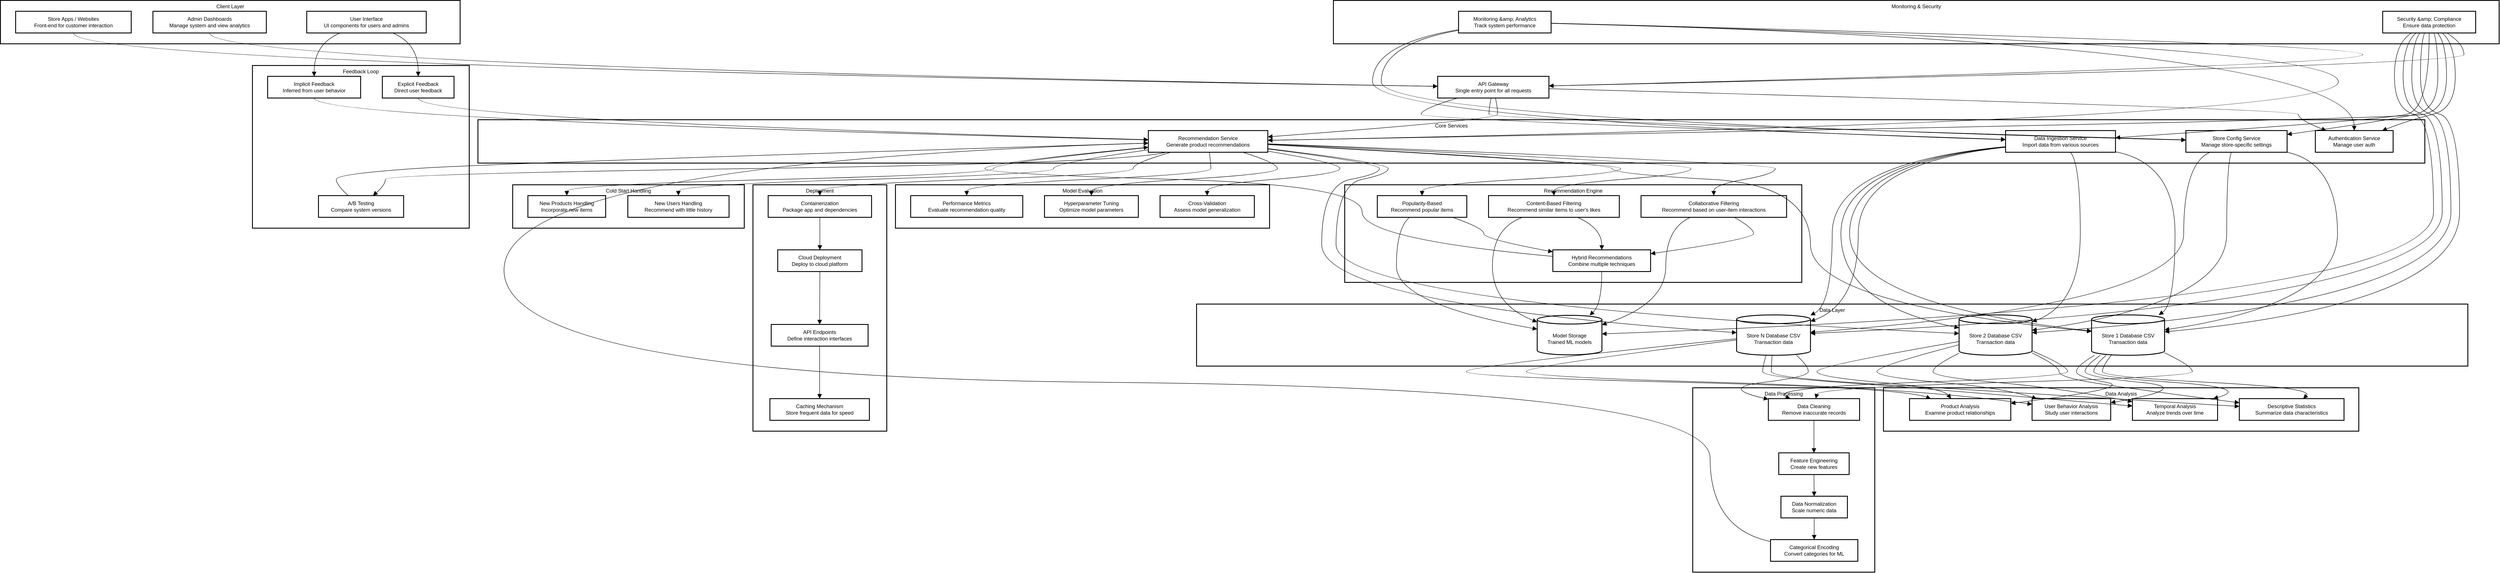<mxfile version="24.6.5" type="device" pages="2">
  <diagram name="System Architecture Diagram" id="ymnYe4EnBwTW25vVaZ7_">
    <mxGraphModel dx="2206" dy="1237" grid="0" gridSize="10" guides="1" tooltips="1" connect="1" arrows="1" fold="1" page="0" pageScale="1" pageWidth="850" pageHeight="1100" math="0" shadow="0">
      <root>
        <mxCell id="0" />
        <mxCell id="1" parent="0" />
        <mxCell id="IEH_S26rYbEHb3KUr3_q-1" value="Cold Start Handling" style="whiteSpace=wrap;strokeWidth=2;verticalAlign=top;" vertex="1" parent="1">
          <mxGeometry x="1199" y="445" width="533" height="100" as="geometry" />
        </mxCell>
        <mxCell id="IEH_S26rYbEHb3KUr3_q-2" value="New Users Handling&#xa;Recommend with little history" style="whiteSpace=wrap;strokeWidth=2;" vertex="1" parent="1">
          <mxGeometry x="1464" y="470" width="233" height="50" as="geometry" />
        </mxCell>
        <mxCell id="IEH_S26rYbEHb3KUr3_q-3" value="New Products Handling&#xa;Incorporate new items" style="whiteSpace=wrap;strokeWidth=2;" vertex="1" parent="1">
          <mxGeometry x="1234" y="470" width="179" height="50" as="geometry" />
        </mxCell>
        <mxCell id="IEH_S26rYbEHb3KUr3_q-4" value="Data Analysis" style="whiteSpace=wrap;strokeWidth=2;verticalAlign=top;" vertex="1" parent="1">
          <mxGeometry x="4354" y="913" width="1094" height="100" as="geometry" />
        </mxCell>
        <mxCell id="IEH_S26rYbEHb3KUr3_q-5" value="Descriptive Statistics&#xa;Summarize data characteristics" style="whiteSpace=wrap;strokeWidth=2;" vertex="1" parent="1">
          <mxGeometry x="5173" y="938" width="241" height="50" as="geometry" />
        </mxCell>
        <mxCell id="IEH_S26rYbEHb3KUr3_q-6" value="Temporal Analysis&#xa;Analyze trends over time" style="whiteSpace=wrap;strokeWidth=2;" vertex="1" parent="1">
          <mxGeometry x="4927" y="938" width="196" height="50" as="geometry" />
        </mxCell>
        <mxCell id="IEH_S26rYbEHb3KUr3_q-7" value="User Behavior Analysis&#xa;Study user interactions" style="whiteSpace=wrap;strokeWidth=2;" vertex="1" parent="1">
          <mxGeometry x="4696" y="938" width="181" height="50" as="geometry" />
        </mxCell>
        <mxCell id="IEH_S26rYbEHb3KUr3_q-8" value="Product Analysis&#xa;Examine product relationships" style="whiteSpace=wrap;strokeWidth=2;" vertex="1" parent="1">
          <mxGeometry x="4414" y="938" width="233" height="50" as="geometry" />
        </mxCell>
        <mxCell id="IEH_S26rYbEHb3KUr3_q-9" value="Feedback Loop" style="whiteSpace=wrap;strokeWidth=2;verticalAlign=top;" vertex="1" parent="1">
          <mxGeometry x="600" y="170" width="499" height="375" as="geometry" />
        </mxCell>
        <mxCell id="IEH_S26rYbEHb3KUr3_q-10" value="Explicit Feedback&#xa;Direct user feedback" style="whiteSpace=wrap;strokeWidth=2;" vertex="1" parent="1">
          <mxGeometry x="899" y="195" width="165" height="50" as="geometry" />
        </mxCell>
        <mxCell id="IEH_S26rYbEHb3KUr3_q-11" value="Implicit Feedback&#xa;Inferred from user behavior" style="whiteSpace=wrap;strokeWidth=2;" vertex="1" parent="1">
          <mxGeometry x="635" y="195" width="214" height="50" as="geometry" />
        </mxCell>
        <mxCell id="IEH_S26rYbEHb3KUr3_q-12" value="A/B Testing&#xa;Compare system versions" style="whiteSpace=wrap;strokeWidth=2;" vertex="1" parent="1">
          <mxGeometry x="752" y="470" width="196" height="50" as="geometry" />
        </mxCell>
        <mxCell id="IEH_S26rYbEHb3KUr3_q-13" value="Deployment" style="whiteSpace=wrap;strokeWidth=2;verticalAlign=top;" vertex="1" parent="1">
          <mxGeometry x="1752" y="445" width="308" height="568" as="geometry" />
        </mxCell>
        <mxCell id="IEH_S26rYbEHb3KUr3_q-14" value="Containerization&#xa;Package app and dependencies" style="whiteSpace=wrap;strokeWidth=2;" vertex="1" parent="1">
          <mxGeometry x="1787" y="470" width="238" height="50" as="geometry" />
        </mxCell>
        <mxCell id="IEH_S26rYbEHb3KUr3_q-15" value="Cloud Deployment&#xa;Deploy to cloud platform" style="whiteSpace=wrap;strokeWidth=2;" vertex="1" parent="1">
          <mxGeometry x="1809" y="595" width="194" height="50" as="geometry" />
        </mxCell>
        <mxCell id="IEH_S26rYbEHb3KUr3_q-16" value="API Endpoints&#xa;Define interaction interfaces" style="whiteSpace=wrap;strokeWidth=2;" vertex="1" parent="1">
          <mxGeometry x="1794" y="767" width="223" height="50" as="geometry" />
        </mxCell>
        <mxCell id="IEH_S26rYbEHb3KUr3_q-17" value="Caching Mechanism&#xa;Store frequent data for speed" style="whiteSpace=wrap;strokeWidth=2;" vertex="1" parent="1">
          <mxGeometry x="1791" y="938" width="229" height="50" as="geometry" />
        </mxCell>
        <mxCell id="IEH_S26rYbEHb3KUr3_q-18" value="Model Evaluation" style="whiteSpace=wrap;strokeWidth=2;verticalAlign=top;" vertex="1" parent="1">
          <mxGeometry x="2080" y="445" width="861" height="100" as="geometry" />
        </mxCell>
        <mxCell id="IEH_S26rYbEHb3KUr3_q-19" value="Cross-Validation&#xa;Assess model generalization" style="whiteSpace=wrap;strokeWidth=2;" vertex="1" parent="1">
          <mxGeometry x="2689" y="470" width="217" height="50" as="geometry" />
        </mxCell>
        <mxCell id="IEH_S26rYbEHb3KUr3_q-20" value="Hyperparameter Tuning&#xa;Optimize model parameters" style="whiteSpace=wrap;strokeWidth=2;" vertex="1" parent="1">
          <mxGeometry x="2423" y="470" width="216" height="50" as="geometry" />
        </mxCell>
        <mxCell id="IEH_S26rYbEHb3KUr3_q-21" value="Performance Metrics&#xa;Evaluate recommendation quality" style="whiteSpace=wrap;strokeWidth=2;" vertex="1" parent="1">
          <mxGeometry x="2115" y="470" width="258" height="50" as="geometry" />
        </mxCell>
        <mxCell id="IEH_S26rYbEHb3KUr3_q-22" value="Data Processing" style="whiteSpace=wrap;strokeWidth=2;verticalAlign=top;" vertex="1" parent="1">
          <mxGeometry x="3915" y="913" width="419" height="425" as="geometry" />
        </mxCell>
        <mxCell id="IEH_S26rYbEHb3KUr3_q-23" value="Data Cleaning&#xa;Remove inaccurate records" style="whiteSpace=wrap;strokeWidth=2;" vertex="1" parent="1">
          <mxGeometry x="4089" y="938" width="210" height="50" as="geometry" />
        </mxCell>
        <mxCell id="IEH_S26rYbEHb3KUr3_q-24" value="Feature Engineering&#xa;Create new features" style="whiteSpace=wrap;strokeWidth=2;" vertex="1" parent="1">
          <mxGeometry x="4113" y="1063" width="162" height="50" as="geometry" />
        </mxCell>
        <mxCell id="IEH_S26rYbEHb3KUr3_q-25" value="Data Normalization&#xa;Scale numeric data" style="whiteSpace=wrap;strokeWidth=2;" vertex="1" parent="1">
          <mxGeometry x="4118" y="1163" width="153" height="50" as="geometry" />
        </mxCell>
        <mxCell id="IEH_S26rYbEHb3KUr3_q-26" value="Categorical Encoding&#xa;Convert categories for ML" style="whiteSpace=wrap;strokeWidth=2;" vertex="1" parent="1">
          <mxGeometry x="4094" y="1263" width="201" height="50" as="geometry" />
        </mxCell>
        <mxCell id="IEH_S26rYbEHb3KUr3_q-27" value="Monitoring &amp; Security" style="whiteSpace=wrap;strokeWidth=2;verticalAlign=top;" vertex="1" parent="1">
          <mxGeometry x="3088" y="20" width="2683" height="100" as="geometry" />
        </mxCell>
        <mxCell id="IEH_S26rYbEHb3KUr3_q-28" value="Monitoring &amp;amp; Analytics&#xa;Track system performance" style="whiteSpace=wrap;strokeWidth=2;" vertex="1" parent="1">
          <mxGeometry x="3376" y="45" width="213" height="50" as="geometry" />
        </mxCell>
        <mxCell id="IEH_S26rYbEHb3KUr3_q-29" value="Security &amp;amp; Compliance&#xa;Ensure data protection" style="whiteSpace=wrap;strokeWidth=2;" vertex="1" parent="1">
          <mxGeometry x="5503" y="45" width="214" height="50" as="geometry" />
        </mxCell>
        <mxCell id="IEH_S26rYbEHb3KUr3_q-30" value="Data Layer" style="whiteSpace=wrap;strokeWidth=2;verticalAlign=top;" vertex="1" parent="1">
          <mxGeometry x="2773" y="720" width="2926" height="143" as="geometry" />
        </mxCell>
        <mxCell id="IEH_S26rYbEHb3KUr3_q-31" value="Store 1 Database CSV&#xa;Transaction data" style="shape=cylinder3;boundedLbl=1;backgroundOutline=1;size=10;strokeWidth=2;whiteSpace=wrap;" vertex="1" parent="1">
          <mxGeometry x="4833" y="745" width="168" height="93" as="geometry" />
        </mxCell>
        <mxCell id="IEH_S26rYbEHb3KUr3_q-32" value="Store 2 Database CSV&#xa;Transaction data" style="shape=cylinder3;boundedLbl=1;backgroundOutline=1;size=10;strokeWidth=2;whiteSpace=wrap;" vertex="1" parent="1">
          <mxGeometry x="4528" y="745" width="168" height="93" as="geometry" />
        </mxCell>
        <mxCell id="IEH_S26rYbEHb3KUr3_q-33" value="Store N Database CSV&#xa;Transaction data" style="shape=cylinder3;boundedLbl=1;backgroundOutline=1;size=10;strokeWidth=2;whiteSpace=wrap;" vertex="1" parent="1">
          <mxGeometry x="4016" y="745" width="170" height="93" as="geometry" />
        </mxCell>
        <mxCell id="IEH_S26rYbEHb3KUr3_q-34" value="Model Storage&#xa;Trained ML models" style="shape=cylinder3;boundedLbl=1;backgroundOutline=1;size=10;strokeWidth=2;whiteSpace=wrap;" vertex="1" parent="1">
          <mxGeometry x="3557" y="746" width="149" height="91" as="geometry" />
        </mxCell>
        <mxCell id="IEH_S26rYbEHb3KUr3_q-35" value="Recommendation Engine" style="whiteSpace=wrap;strokeWidth=2;verticalAlign=top;" vertex="1" parent="1">
          <mxGeometry x="3114" y="445" width="1052" height="225" as="geometry" />
        </mxCell>
        <mxCell id="IEH_S26rYbEHb3KUr3_q-36" value="Collaborative Filtering&#xa;Recommend based on user-item interactions" style="whiteSpace=wrap;strokeWidth=2;" vertex="1" parent="1">
          <mxGeometry x="3796" y="470" width="335" height="50" as="geometry" />
        </mxCell>
        <mxCell id="IEH_S26rYbEHb3KUr3_q-37" value="Content-Based Filtering&#xa;Recommend similar items to user&#39;s likes" style="whiteSpace=wrap;strokeWidth=2;" vertex="1" parent="1">
          <mxGeometry x="3445" y="470" width="301" height="50" as="geometry" />
        </mxCell>
        <mxCell id="IEH_S26rYbEHb3KUr3_q-38" value="Popularity-Based&#xa;Recommend popular items" style="whiteSpace=wrap;strokeWidth=2;" vertex="1" parent="1">
          <mxGeometry x="3189" y="470" width="206" height="50" as="geometry" />
        </mxCell>
        <mxCell id="IEH_S26rYbEHb3KUr3_q-39" value="Hybrid Recommendations&#xa;Combine multiple techniques" style="whiteSpace=wrap;strokeWidth=2;" vertex="1" parent="1">
          <mxGeometry x="3593" y="595" width="225" height="50" as="geometry" />
        </mxCell>
        <mxCell id="IEH_S26rYbEHb3KUr3_q-40" value="Core Services" style="whiteSpace=wrap;strokeWidth=2;verticalAlign=top;" vertex="1" parent="1">
          <mxGeometry x="1119" y="295" width="4481" height="100" as="geometry" />
        </mxCell>
        <mxCell id="IEH_S26rYbEHb3KUr3_q-41" value="Authentication Service&#xa;Manage user auth" style="whiteSpace=wrap;strokeWidth=2;" vertex="1" parent="1">
          <mxGeometry x="5348" y="320" width="179" height="50" as="geometry" />
        </mxCell>
        <mxCell id="IEH_S26rYbEHb3KUr3_q-42" value="Recommendation Service&#xa;Generate product recommendations" style="whiteSpace=wrap;strokeWidth=2;" vertex="1" parent="1">
          <mxGeometry x="2662" y="320" width="275" height="50" as="geometry" />
        </mxCell>
        <mxCell id="IEH_S26rYbEHb3KUr3_q-43" value="Store Config Service&#xa;Manage store-specific settings" style="whiteSpace=wrap;strokeWidth=2;" vertex="1" parent="1">
          <mxGeometry x="5050" y="320" width="233" height="50" as="geometry" />
        </mxCell>
        <mxCell id="IEH_S26rYbEHb3KUr3_q-44" value="Data Ingestion Service&#xa;Import data from various sources" style="whiteSpace=wrap;strokeWidth=2;" vertex="1" parent="1">
          <mxGeometry x="4635" y="320" width="253" height="50" as="geometry" />
        </mxCell>
        <mxCell id="IEH_S26rYbEHb3KUr3_q-45" value="Client Layer" style="whiteSpace=wrap;strokeWidth=2;verticalAlign=top;" vertex="1" parent="1">
          <mxGeometry x="20" y="20" width="1058" height="100" as="geometry" />
        </mxCell>
        <mxCell id="IEH_S26rYbEHb3KUr3_q-46" value="Store Apps / Websites&#xa;Front-end for customer interaction" style="whiteSpace=wrap;strokeWidth=2;" vertex="1" parent="1">
          <mxGeometry x="55" y="45" width="266" height="50" as="geometry" />
        </mxCell>
        <mxCell id="IEH_S26rYbEHb3KUr3_q-47" value="Admin Dashboards&#xa;Manage system and view analytics" style="whiteSpace=wrap;strokeWidth=2;" vertex="1" parent="1">
          <mxGeometry x="371" y="45" width="261" height="50" as="geometry" />
        </mxCell>
        <mxCell id="IEH_S26rYbEHb3KUr3_q-48" value="User Interface&#xa;UI components for users and admins" style="whiteSpace=wrap;strokeWidth=2;" vertex="1" parent="1">
          <mxGeometry x="725" y="45" width="275" height="50" as="geometry" />
        </mxCell>
        <mxCell id="IEH_S26rYbEHb3KUr3_q-49" value="API Gateway&#xa;Single entry point for all requests" style="whiteSpace=wrap;strokeWidth=2;" vertex="1" parent="1">
          <mxGeometry x="3328" y="195" width="256" height="50" as="geometry" />
        </mxCell>
        <mxCell id="IEH_S26rYbEHb3KUr3_q-50" value="" style="curved=1;startArrow=none;endArrow=block;exitX=0.5;exitY=1;entryX=0;entryY=0.46;rounded=0;fontSize=12;startSize=8;endSize=8;" edge="1" parent="1" source="IEH_S26rYbEHb3KUr3_q-46" target="IEH_S26rYbEHb3KUr3_q-49">
          <mxGeometry relative="1" as="geometry">
            <Array as="points">
              <mxPoint x="188" y="170" />
            </Array>
          </mxGeometry>
        </mxCell>
        <mxCell id="IEH_S26rYbEHb3KUr3_q-51" value="" style="curved=1;startArrow=none;endArrow=block;exitX=0.5;exitY=1;entryX=0;entryY=0.46;rounded=0;fontSize=12;startSize=8;endSize=8;" edge="1" parent="1" source="IEH_S26rYbEHb3KUr3_q-47" target="IEH_S26rYbEHb3KUr3_q-49">
          <mxGeometry relative="1" as="geometry">
            <Array as="points">
              <mxPoint x="502" y="170" />
            </Array>
          </mxGeometry>
        </mxCell>
        <mxCell id="IEH_S26rYbEHb3KUr3_q-52" value="" style="curved=1;startArrow=none;endArrow=block;exitX=1;exitY=0.57;entryX=0.14;entryY=0;rounded=0;fontSize=12;startSize=8;endSize=8;" edge="1" parent="1" source="IEH_S26rYbEHb3KUr3_q-49" target="IEH_S26rYbEHb3KUr3_q-41">
          <mxGeometry relative="1" as="geometry">
            <Array as="points">
              <mxPoint x="5309" y="270" />
              <mxPoint x="5309" y="295" />
            </Array>
          </mxGeometry>
        </mxCell>
        <mxCell id="IEH_S26rYbEHb3KUr3_q-53" value="" style="curved=1;startArrow=none;endArrow=block;exitX=0.52;exitY=1;entryX=1;entryY=0.29;rounded=0;fontSize=12;startSize=8;endSize=8;" edge="1" parent="1" source="IEH_S26rYbEHb3KUr3_q-49" target="IEH_S26rYbEHb3KUr3_q-42">
          <mxGeometry relative="1" as="geometry">
            <Array as="points">
              <mxPoint x="3466" y="270" />
              <mxPoint x="3466" y="295" />
            </Array>
          </mxGeometry>
        </mxCell>
        <mxCell id="IEH_S26rYbEHb3KUr3_q-54" value="" style="curved=1;startArrow=none;endArrow=block;exitX=0.48;exitY=1;entryX=0;entryY=0.43;rounded=0;fontSize=12;startSize=8;endSize=8;" edge="1" parent="1" source="IEH_S26rYbEHb3KUr3_q-49" target="IEH_S26rYbEHb3KUr3_q-43">
          <mxGeometry relative="1" as="geometry">
            <Array as="points">
              <mxPoint x="3446" y="270" />
              <mxPoint x="3446" y="295" />
            </Array>
          </mxGeometry>
        </mxCell>
        <mxCell id="IEH_S26rYbEHb3KUr3_q-55" value="" style="curved=1;startArrow=none;endArrow=block;exitX=0.18;exitY=1;entryX=0;entryY=0.41;rounded=0;fontSize=12;startSize=8;endSize=8;" edge="1" parent="1" source="IEH_S26rYbEHb3KUr3_q-49" target="IEH_S26rYbEHb3KUr3_q-44">
          <mxGeometry relative="1" as="geometry">
            <Array as="points">
              <mxPoint x="3290" y="270" />
              <mxPoint x="3290" y="295" />
            </Array>
          </mxGeometry>
        </mxCell>
        <mxCell id="IEH_S26rYbEHb3KUr3_q-56" value="" style="curved=1;startArrow=none;endArrow=block;exitX=1;exitY=0.61;entryX=0.5;entryY=0;rounded=0;fontSize=12;startSize=8;endSize=8;" edge="1" parent="1" source="IEH_S26rYbEHb3KUr3_q-42" target="IEH_S26rYbEHb3KUr3_q-36">
          <mxGeometry relative="1" as="geometry">
            <Array as="points">
              <mxPoint x="4105" y="395" />
              <mxPoint x="4105" y="420" />
              <mxPoint x="3963" y="445" />
            </Array>
          </mxGeometry>
        </mxCell>
        <mxCell id="IEH_S26rYbEHb3KUr3_q-57" value="" style="curved=1;startArrow=none;endArrow=block;exitX=1;exitY=0.62;entryX=0.5;entryY=0;rounded=0;fontSize=12;startSize=8;endSize=8;" edge="1" parent="1" source="IEH_S26rYbEHb3KUr3_q-42" target="IEH_S26rYbEHb3KUr3_q-37">
          <mxGeometry relative="1" as="geometry">
            <Array as="points">
              <mxPoint x="3911" y="395" />
              <mxPoint x="3911" y="420" />
              <mxPoint x="3595" y="445" />
            </Array>
          </mxGeometry>
        </mxCell>
        <mxCell id="IEH_S26rYbEHb3KUr3_q-58" value="" style="curved=1;startArrow=none;endArrow=block;exitX=1;exitY=0.64;entryX=0.5;entryY=0;rounded=0;fontSize=12;startSize=8;endSize=8;" edge="1" parent="1" source="IEH_S26rYbEHb3KUr3_q-42" target="IEH_S26rYbEHb3KUr3_q-38">
          <mxGeometry relative="1" as="geometry">
            <Array as="points">
              <mxPoint x="3749" y="395" />
              <mxPoint x="3749" y="420" />
              <mxPoint x="3292" y="445" />
            </Array>
          </mxGeometry>
        </mxCell>
        <mxCell id="IEH_S26rYbEHb3KUr3_q-59" value="" style="curved=1;startArrow=none;endArrow=block;exitX=0.64;exitY=1;entryX=1;entryY=0.18;rounded=0;fontSize=12;startSize=8;endSize=8;" edge="1" parent="1" source="IEH_S26rYbEHb3KUr3_q-36" target="IEH_S26rYbEHb3KUr3_q-39">
          <mxGeometry relative="1" as="geometry">
            <Array as="points">
              <mxPoint x="4055" y="545" />
              <mxPoint x="4055" y="570" />
            </Array>
          </mxGeometry>
        </mxCell>
        <mxCell id="IEH_S26rYbEHb3KUr3_q-60" value="" style="curved=1;startArrow=none;endArrow=block;exitX=0.68;exitY=1;entryX=0.5;entryY=0;rounded=0;fontSize=12;startSize=8;endSize=8;" edge="1" parent="1" source="IEH_S26rYbEHb3KUr3_q-37" target="IEH_S26rYbEHb3KUr3_q-39">
          <mxGeometry relative="1" as="geometry">
            <Array as="points">
              <mxPoint x="3706" y="545" />
            </Array>
          </mxGeometry>
        </mxCell>
        <mxCell id="IEH_S26rYbEHb3KUr3_q-61" value="" style="curved=1;startArrow=none;endArrow=block;exitX=0.84;exitY=1;entryX=0;entryY=0.09;rounded=0;fontSize=12;startSize=8;endSize=8;" edge="1" parent="1" source="IEH_S26rYbEHb3KUr3_q-38" target="IEH_S26rYbEHb3KUr3_q-39">
          <mxGeometry relative="1" as="geometry">
            <Array as="points">
              <mxPoint x="3434" y="545" />
              <mxPoint x="3434" y="570" />
            </Array>
          </mxGeometry>
        </mxCell>
        <mxCell id="IEH_S26rYbEHb3KUr3_q-62" value="" style="curved=1;startArrow=none;endArrow=block;exitX=0;exitY=0.3;entryX=0;entryY=0.77;rounded=0;fontSize=12;startSize=8;endSize=8;" edge="1" parent="1" source="IEH_S26rYbEHb3KUr3_q-39" target="IEH_S26rYbEHb3KUr3_q-42">
          <mxGeometry relative="1" as="geometry">
            <Array as="points">
              <mxPoint x="3154" y="570" />
              <mxPoint x="3154" y="445" />
              <mxPoint x="2286" y="420" />
              <mxPoint x="2286" y="395" />
            </Array>
          </mxGeometry>
        </mxCell>
        <mxCell id="IEH_S26rYbEHb3KUr3_q-63" value="" style="curved=1;startArrow=none;endArrow=block;exitX=1;exitY=0.98;entryX=0.92;entryY=0;rounded=0;fontSize=12;startSize=8;endSize=8;" edge="1" parent="1" source="IEH_S26rYbEHb3KUr3_q-44" target="IEH_S26rYbEHb3KUr3_q-31">
          <mxGeometry relative="1" as="geometry">
            <Array as="points">
              <mxPoint x="5025" y="395" />
              <mxPoint x="5025" y="720" />
            </Array>
          </mxGeometry>
        </mxCell>
        <mxCell id="IEH_S26rYbEHb3KUr3_q-64" value="" style="curved=1;startArrow=none;endArrow=block;exitX=0.59;exitY=1;entryX=1;entryY=0.17;rounded=0;fontSize=12;startSize=8;endSize=8;" edge="1" parent="1" source="IEH_S26rYbEHb3KUr3_q-44" target="IEH_S26rYbEHb3KUr3_q-32">
          <mxGeometry relative="1" as="geometry">
            <Array as="points">
              <mxPoint x="4807" y="395" />
              <mxPoint x="4807" y="720" />
            </Array>
          </mxGeometry>
        </mxCell>
        <mxCell id="IEH_S26rYbEHb3KUr3_q-65" value="" style="curved=1;startArrow=none;endArrow=block;exitX=0;exitY=0.77;entryX=1;entryY=0.16;rounded=0;fontSize=12;startSize=8;endSize=8;" edge="1" parent="1" source="IEH_S26rYbEHb3KUr3_q-44" target="IEH_S26rYbEHb3KUr3_q-33">
          <mxGeometry relative="1" as="geometry">
            <Array as="points">
              <mxPoint x="4296" y="395" />
              <mxPoint x="4296" y="720" />
            </Array>
          </mxGeometry>
        </mxCell>
        <mxCell id="IEH_S26rYbEHb3KUr3_q-66" value="" style="curved=1;startArrow=none;endArrow=block;exitX=1;exitY=0.65;entryX=0;entryY=0.41;rounded=0;fontSize=12;startSize=8;endSize=8;" edge="1" parent="1" source="IEH_S26rYbEHb3KUr3_q-42" target="IEH_S26rYbEHb3KUr3_q-31">
          <mxGeometry relative="1" as="geometry">
            <Array as="points">
              <mxPoint x="3729" y="395" />
              <mxPoint x="3729" y="420" />
              <mxPoint x="4186" y="445" />
              <mxPoint x="4186" y="720" />
            </Array>
          </mxGeometry>
        </mxCell>
        <mxCell id="IEH_S26rYbEHb3KUr3_q-67" value="" style="curved=1;startArrow=none;endArrow=block;exitX=1;exitY=0.83;entryX=0;entryY=0.46;rounded=0;fontSize=12;startSize=8;endSize=8;" edge="1" parent="1" source="IEH_S26rYbEHb3KUr3_q-42" target="IEH_S26rYbEHb3KUr3_q-32">
          <mxGeometry relative="1" as="geometry">
            <Array as="points">
              <mxPoint x="3214" y="395" />
              <mxPoint x="3214" y="420" />
              <mxPoint x="3094" y="445" />
              <mxPoint x="3094" y="720" />
            </Array>
          </mxGeometry>
        </mxCell>
        <mxCell id="IEH_S26rYbEHb3KUr3_q-68" value="" style="curved=1;startArrow=none;endArrow=block;exitX=1;exitY=0.85;entryX=0;entryY=0.44;rounded=0;fontSize=12;startSize=8;endSize=8;" edge="1" parent="1" source="IEH_S26rYbEHb3KUr3_q-42" target="IEH_S26rYbEHb3KUr3_q-33">
          <mxGeometry relative="1" as="geometry">
            <Array as="points">
              <mxPoint x="3194" y="395" />
              <mxPoint x="3194" y="420" />
              <mxPoint x="3061" y="445" />
              <mxPoint x="3061" y="720" />
            </Array>
          </mxGeometry>
        </mxCell>
        <mxCell id="IEH_S26rYbEHb3KUr3_q-69" value="" style="curved=1;startArrow=none;endArrow=block;exitX=1;exitY=1;entryX=1;entryY=0.37;rounded=0;fontSize=12;startSize=8;endSize=8;" edge="1" parent="1" source="IEH_S26rYbEHb3KUr3_q-43" target="IEH_S26rYbEHb3KUr3_q-31">
          <mxGeometry relative="1" as="geometry">
            <Array as="points">
              <mxPoint x="5399" y="395" />
              <mxPoint x="5399" y="720" />
            </Array>
          </mxGeometry>
        </mxCell>
        <mxCell id="IEH_S26rYbEHb3KUr3_q-70" value="" style="curved=1;startArrow=none;endArrow=block;exitX=0.45;exitY=1;entryX=1;entryY=0.38;rounded=0;fontSize=12;startSize=8;endSize=8;" edge="1" parent="1" source="IEH_S26rYbEHb3KUr3_q-43" target="IEH_S26rYbEHb3KUr3_q-32">
          <mxGeometry relative="1" as="geometry">
            <Array as="points">
              <mxPoint x="5144" y="395" />
              <mxPoint x="5144" y="720" />
            </Array>
          </mxGeometry>
        </mxCell>
        <mxCell id="IEH_S26rYbEHb3KUr3_q-71" value="" style="curved=1;startArrow=none;endArrow=block;exitX=0.24;exitY=1;entryX=1;entryY=0.43;rounded=0;fontSize=12;startSize=8;endSize=8;" edge="1" parent="1" source="IEH_S26rYbEHb3KUr3_q-43" target="IEH_S26rYbEHb3KUr3_q-33">
          <mxGeometry relative="1" as="geometry">
            <Array as="points">
              <mxPoint x="5045" y="395" />
              <mxPoint x="5045" y="720" />
            </Array>
          </mxGeometry>
        </mxCell>
        <mxCell id="IEH_S26rYbEHb3KUr3_q-72" value="" style="curved=1;startArrow=none;endArrow=block;exitX=0;exitY=0.76;entryX=0;entryY=0.4;rounded=0;fontSize=12;startSize=8;endSize=8;" edge="1" parent="1" source="IEH_S26rYbEHb3KUr3_q-44" target="IEH_S26rYbEHb3KUr3_q-31">
          <mxGeometry relative="1" as="geometry">
            <Array as="points">
              <mxPoint x="4276" y="395" />
              <mxPoint x="4276" y="720" />
            </Array>
          </mxGeometry>
        </mxCell>
        <mxCell id="IEH_S26rYbEHb3KUr3_q-73" value="" style="curved=1;startArrow=none;endArrow=block;exitX=0;exitY=0.75;entryX=0;entryY=0.32;rounded=0;fontSize=12;startSize=8;endSize=8;" edge="1" parent="1" source="IEH_S26rYbEHb3KUr3_q-44" target="IEH_S26rYbEHb3KUr3_q-32">
          <mxGeometry relative="1" as="geometry">
            <Array as="points">
              <mxPoint x="4256" y="395" />
              <mxPoint x="4256" y="720" />
            </Array>
          </mxGeometry>
        </mxCell>
        <mxCell id="IEH_S26rYbEHb3KUr3_q-74" value="" style="curved=1;startArrow=none;endArrow=block;exitX=0;exitY=0.74;entryX=1;entryY=0.01;rounded=0;fontSize=12;startSize=8;endSize=8;" edge="1" parent="1" source="IEH_S26rYbEHb3KUr3_q-44" target="IEH_S26rYbEHb3KUr3_q-33">
          <mxGeometry relative="1" as="geometry">
            <Array as="points">
              <mxPoint x="4236" y="395" />
              <mxPoint x="4236" y="720" />
            </Array>
          </mxGeometry>
        </mxCell>
        <mxCell id="IEH_S26rYbEHb3KUr3_q-75" value="" style="curved=1;startArrow=none;endArrow=block;exitX=0.34;exitY=1;entryX=1;entryY=0.24;rounded=0;fontSize=12;startSize=8;endSize=8;" edge="1" parent="1" source="IEH_S26rYbEHb3KUr3_q-36" target="IEH_S26rYbEHb3KUr3_q-34">
          <mxGeometry relative="1" as="geometry">
            <Array as="points">
              <mxPoint x="3853" y="545" />
              <mxPoint x="3853" y="720" />
            </Array>
          </mxGeometry>
        </mxCell>
        <mxCell id="IEH_S26rYbEHb3KUr3_q-76" value="" style="curved=1;startArrow=none;endArrow=block;exitX=0.26;exitY=1;entryX=0;entryY=0.17;rounded=0;fontSize=12;startSize=8;endSize=8;" edge="1" parent="1" source="IEH_S26rYbEHb3KUr3_q-37" target="IEH_S26rYbEHb3KUr3_q-34">
          <mxGeometry relative="1" as="geometry">
            <Array as="points">
              <mxPoint x="3454" y="545" />
              <mxPoint x="3454" y="720" />
            </Array>
          </mxGeometry>
        </mxCell>
        <mxCell id="IEH_S26rYbEHb3KUr3_q-77" value="" style="curved=1;startArrow=none;endArrow=block;exitX=0.36;exitY=1;entryX=0;entryY=0.35;rounded=0;fontSize=12;startSize=8;endSize=8;" edge="1" parent="1" source="IEH_S26rYbEHb3KUr3_q-38" target="IEH_S26rYbEHb3KUr3_q-34">
          <mxGeometry relative="1" as="geometry">
            <Array as="points">
              <mxPoint x="3233" y="545" />
              <mxPoint x="3233" y="720" />
            </Array>
          </mxGeometry>
        </mxCell>
        <mxCell id="IEH_S26rYbEHb3KUr3_q-78" value="" style="curved=1;startArrow=none;endArrow=block;exitX=0.5;exitY=1;entryX=0.81;entryY=0;rounded=0;fontSize=12;startSize=8;endSize=8;" edge="1" parent="1" source="IEH_S26rYbEHb3KUr3_q-39" target="IEH_S26rYbEHb3KUr3_q-34">
          <mxGeometry relative="1" as="geometry">
            <Array as="points">
              <mxPoint x="3706" y="720" />
            </Array>
          </mxGeometry>
        </mxCell>
        <mxCell id="IEH_S26rYbEHb3KUr3_q-79" value="" style="curved=1;startArrow=none;endArrow=block;exitX=1;exitY=0.55;entryX=1;entryY=0.44;rounded=0;fontSize=12;startSize=8;endSize=8;" edge="1" parent="1" source="IEH_S26rYbEHb3KUr3_q-28" target="IEH_S26rYbEHb3KUr3_q-49">
          <mxGeometry relative="1" as="geometry">
            <Array as="points">
              <mxPoint x="5457" y="120" />
              <mxPoint x="5457" y="170" />
            </Array>
          </mxGeometry>
        </mxCell>
        <mxCell id="IEH_S26rYbEHb3KUr3_q-80" value="" style="curved=1;startArrow=none;endArrow=block;exitX=1;exitY=0.55;entryX=0.5;entryY=0;rounded=0;fontSize=12;startSize=8;endSize=8;" edge="1" parent="1" source="IEH_S26rYbEHb3KUr3_q-28" target="IEH_S26rYbEHb3KUr3_q-41">
          <mxGeometry relative="1" as="geometry">
            <Array as="points">
              <mxPoint x="5437" y="120" />
            </Array>
          </mxGeometry>
        </mxCell>
        <mxCell id="IEH_S26rYbEHb3KUr3_q-81" value="" style="curved=1;startArrow=none;endArrow=block;exitX=1;exitY=0.56;entryX=1;entryY=0.45;rounded=0;fontSize=12;startSize=8;endSize=8;" edge="1" parent="1" source="IEH_S26rYbEHb3KUr3_q-28" target="IEH_S26rYbEHb3KUr3_q-42">
          <mxGeometry relative="1" as="geometry">
            <Array as="points">
              <mxPoint x="5401" y="120" />
              <mxPoint x="5401" y="295" />
            </Array>
          </mxGeometry>
        </mxCell>
        <mxCell id="IEH_S26rYbEHb3KUr3_q-82" value="" style="curved=1;startArrow=none;endArrow=block;exitX=0;exitY=0.88;entryX=0;entryY=0.44;rounded=0;fontSize=12;startSize=8;endSize=8;" edge="1" parent="1" source="IEH_S26rYbEHb3KUr3_q-28" target="IEH_S26rYbEHb3KUr3_q-43">
          <mxGeometry relative="1" as="geometry">
            <Array as="points">
              <mxPoint x="3198" y="120" />
              <mxPoint x="3198" y="295" />
            </Array>
          </mxGeometry>
        </mxCell>
        <mxCell id="IEH_S26rYbEHb3KUr3_q-83" value="" style="curved=1;startArrow=none;endArrow=block;exitX=0;exitY=0.85;entryX=0;entryY=0.42;rounded=0;fontSize=12;startSize=8;endSize=8;" edge="1" parent="1" source="IEH_S26rYbEHb3KUr3_q-28" target="IEH_S26rYbEHb3KUr3_q-44">
          <mxGeometry relative="1" as="geometry">
            <Array as="points">
              <mxPoint x="3178" y="120" />
              <mxPoint x="3178" y="295" />
            </Array>
          </mxGeometry>
        </mxCell>
        <mxCell id="IEH_S26rYbEHb3KUr3_q-84" value="" style="curved=1;startArrow=none;endArrow=block;exitX=0.69;exitY=1;entryX=1;entryY=0.44;rounded=0;fontSize=12;startSize=8;endSize=8;" edge="1" parent="1" source="IEH_S26rYbEHb3KUr3_q-29" target="IEH_S26rYbEHb3KUr3_q-49">
          <mxGeometry relative="1" as="geometry">
            <Array as="points">
              <mxPoint x="5690" y="120" />
              <mxPoint x="5690" y="170" />
            </Array>
          </mxGeometry>
        </mxCell>
        <mxCell id="IEH_S26rYbEHb3KUr3_q-85" value="" style="curved=1;startArrow=none;endArrow=block;exitX=0.64;exitY=1;entryX=0.86;entryY=0;rounded=0;fontSize=12;startSize=8;endSize=8;" edge="1" parent="1" source="IEH_S26rYbEHb3KUr3_q-29" target="IEH_S26rYbEHb3KUr3_q-41">
          <mxGeometry relative="1" as="geometry">
            <Array as="points">
              <mxPoint x="5670" y="120" />
              <mxPoint x="5670" y="270" />
              <mxPoint x="5567" y="295" />
            </Array>
          </mxGeometry>
        </mxCell>
        <mxCell id="IEH_S26rYbEHb3KUr3_q-86" value="" style="curved=1;startArrow=none;endArrow=block;exitX=0.59;exitY=1;entryX=1;entryY=0.45;rounded=0;fontSize=12;startSize=8;endSize=8;" edge="1" parent="1" source="IEH_S26rYbEHb3KUr3_q-29" target="IEH_S26rYbEHb3KUr3_q-42">
          <mxGeometry relative="1" as="geometry">
            <Array as="points">
              <mxPoint x="5650" y="120" />
              <mxPoint x="5650" y="270" />
              <mxPoint x="5547" y="295" />
            </Array>
          </mxGeometry>
        </mxCell>
        <mxCell id="IEH_S26rYbEHb3KUr3_q-87" value="" style="curved=1;startArrow=none;endArrow=block;exitX=0.55;exitY=1;entryX=1;entryY=0.18;rounded=0;fontSize=12;startSize=8;endSize=8;" edge="1" parent="1" source="IEH_S26rYbEHb3KUr3_q-29" target="IEH_S26rYbEHb3KUr3_q-43">
          <mxGeometry relative="1" as="geometry">
            <Array as="points">
              <mxPoint x="5630" y="120" />
              <mxPoint x="5630" y="270" />
              <mxPoint x="5527" y="295" />
            </Array>
          </mxGeometry>
        </mxCell>
        <mxCell id="IEH_S26rYbEHb3KUr3_q-88" value="" style="curved=1;startArrow=none;endArrow=block;exitX=0.5;exitY=1;entryX=1;entryY=0.33;rounded=0;fontSize=12;startSize=8;endSize=8;" edge="1" parent="1" source="IEH_S26rYbEHb3KUr3_q-29" target="IEH_S26rYbEHb3KUr3_q-44">
          <mxGeometry relative="1" as="geometry">
            <Array as="points">
              <mxPoint x="5610" y="270" />
              <mxPoint x="5507" y="295" />
            </Array>
          </mxGeometry>
        </mxCell>
        <mxCell id="IEH_S26rYbEHb3KUr3_q-89" value="" style="curved=1;startArrow=none;endArrow=block;exitX=0.45;exitY=1;entryX=1;entryY=0.42;rounded=0;fontSize=12;startSize=8;endSize=8;" edge="1" parent="1" source="IEH_S26rYbEHb3KUr3_q-29" target="IEH_S26rYbEHb3KUr3_q-31">
          <mxGeometry relative="1" as="geometry">
            <Array as="points">
              <mxPoint x="5590" y="120" />
              <mxPoint x="5590" y="270" />
              <mxPoint x="5680" y="295" />
              <mxPoint x="5680" y="720" />
            </Array>
          </mxGeometry>
        </mxCell>
        <mxCell id="IEH_S26rYbEHb3KUr3_q-90" value="" style="curved=1;startArrow=none;endArrow=block;exitX=0.4;exitY=1;entryX=1;entryY=0.44;rounded=0;fontSize=12;startSize=8;endSize=8;" edge="1" parent="1" source="IEH_S26rYbEHb3KUr3_q-29" target="IEH_S26rYbEHb3KUr3_q-32">
          <mxGeometry relative="1" as="geometry">
            <Array as="points">
              <mxPoint x="5570" y="120" />
              <mxPoint x="5570" y="270" />
              <mxPoint x="5660" y="295" />
              <mxPoint x="5660" y="720" />
            </Array>
          </mxGeometry>
        </mxCell>
        <mxCell id="IEH_S26rYbEHb3KUr3_q-91" value="" style="curved=1;startArrow=none;endArrow=block;exitX=0.36;exitY=1;entryX=1;entryY=0.46;rounded=0;fontSize=12;startSize=8;endSize=8;" edge="1" parent="1" source="IEH_S26rYbEHb3KUr3_q-29" target="IEH_S26rYbEHb3KUr3_q-33">
          <mxGeometry relative="1" as="geometry">
            <Array as="points">
              <mxPoint x="5550" y="120" />
              <mxPoint x="5550" y="270" />
              <mxPoint x="5640" y="295" />
              <mxPoint x="5640" y="720" />
            </Array>
          </mxGeometry>
        </mxCell>
        <mxCell id="IEH_S26rYbEHb3KUr3_q-92" value="" style="curved=1;startArrow=none;endArrow=block;exitX=0.31;exitY=1;entryX=1;entryY=0.47;rounded=0;fontSize=12;startSize=8;endSize=8;" edge="1" parent="1" source="IEH_S26rYbEHb3KUr3_q-29" target="IEH_S26rYbEHb3KUr3_q-34">
          <mxGeometry relative="1" as="geometry">
            <Array as="points">
              <mxPoint x="5530" y="120" />
              <mxPoint x="5530" y="270" />
              <mxPoint x="5620" y="295" />
              <mxPoint x="5620" y="720" />
            </Array>
          </mxGeometry>
        </mxCell>
        <mxCell id="IEH_S26rYbEHb3KUr3_q-93" value="" style="curved=1;startArrow=none;endArrow=block;exitX=1;exitY=0.94;entryX=0.52;entryY=0;rounded=0;fontSize=12;startSize=8;endSize=8;" edge="1" parent="1" source="IEH_S26rYbEHb3KUr3_q-31" target="IEH_S26rYbEHb3KUr3_q-23">
          <mxGeometry relative="1" as="geometry">
            <Array as="points">
              <mxPoint x="5065" y="863" />
              <mxPoint x="5065" y="888" />
              <mxPoint x="4204" y="913" />
            </Array>
          </mxGeometry>
        </mxCell>
        <mxCell id="IEH_S26rYbEHb3KUr3_q-94" value="" style="curved=1;startArrow=none;endArrow=block;exitX=1;exitY=0.89;entryX=0.24;entryY=0;rounded=0;fontSize=12;startSize=8;endSize=8;" edge="1" parent="1" source="IEH_S26rYbEHb3KUr3_q-32" target="IEH_S26rYbEHb3KUr3_q-23">
          <mxGeometry relative="1" as="geometry">
            <Array as="points">
              <mxPoint x="4778" y="863" />
              <mxPoint x="4778" y="888" />
              <mxPoint x="4085" y="913" />
            </Array>
          </mxGeometry>
        </mxCell>
        <mxCell id="IEH_S26rYbEHb3KUr3_q-95" value="" style="curved=1;startArrow=none;endArrow=block;exitX=0.81;exitY=1;entryX=0;entryY=0.03;rounded=0;fontSize=12;startSize=8;endSize=8;" edge="1" parent="1" source="IEH_S26rYbEHb3KUr3_q-33" target="IEH_S26rYbEHb3KUr3_q-23">
          <mxGeometry relative="1" as="geometry">
            <Array as="points">
              <mxPoint x="4181" y="863" />
              <mxPoint x="4181" y="888" />
              <mxPoint x="3975" y="913" />
            </Array>
          </mxGeometry>
        </mxCell>
        <mxCell id="IEH_S26rYbEHb3KUr3_q-96" value="" style="curved=1;startArrow=none;endArrow=block;exitX=0.5;exitY=1;entryX=0.5;entryY=0;rounded=0;fontSize=12;startSize=8;endSize=8;" edge="1" parent="1" source="IEH_S26rYbEHb3KUr3_q-23" target="IEH_S26rYbEHb3KUr3_q-24">
          <mxGeometry relative="1" as="geometry">
            <Array as="points" />
          </mxGeometry>
        </mxCell>
        <mxCell id="IEH_S26rYbEHb3KUr3_q-97" value="" style="curved=1;startArrow=none;endArrow=block;exitX=0.5;exitY=1;entryX=0.5;entryY=0;rounded=0;fontSize=12;startSize=8;endSize=8;" edge="1" parent="1" source="IEH_S26rYbEHb3KUr3_q-24" target="IEH_S26rYbEHb3KUr3_q-25">
          <mxGeometry relative="1" as="geometry">
            <Array as="points" />
          </mxGeometry>
        </mxCell>
        <mxCell id="IEH_S26rYbEHb3KUr3_q-98" value="" style="curved=1;startArrow=none;endArrow=block;exitX=0.5;exitY=1;entryX=0.5;entryY=0;rounded=0;fontSize=12;startSize=8;endSize=8;" edge="1" parent="1" source="IEH_S26rYbEHb3KUr3_q-25" target="IEH_S26rYbEHb3KUr3_q-26">
          <mxGeometry relative="1" as="geometry">
            <Array as="points" />
          </mxGeometry>
        </mxCell>
        <mxCell id="IEH_S26rYbEHb3KUr3_q-99" value="" style="curved=1;startArrow=none;endArrow=block;exitX=0;exitY=0.09;entryX=0;entryY=0.58;rounded=0;fontSize=12;startSize=8;endSize=8;" edge="1" parent="1" source="IEH_S26rYbEHb3KUr3_q-26" target="IEH_S26rYbEHb3KUr3_q-42">
          <mxGeometry relative="1" as="geometry">
            <Array as="points">
              <mxPoint x="3955" y="1238" />
              <mxPoint x="3955" y="913" />
              <mxPoint x="1179" y="888" />
              <mxPoint x="1179" y="395" />
            </Array>
          </mxGeometry>
        </mxCell>
        <mxCell id="IEH_S26rYbEHb3KUr3_q-100" value="" style="curved=1;startArrow=none;endArrow=block;exitX=0.27;exitY=1;entryX=0.61;entryY=0;rounded=0;fontSize=12;startSize=8;endSize=8;" edge="1" parent="1" source="IEH_S26rYbEHb3KUr3_q-31" target="IEH_S26rYbEHb3KUr3_q-5">
          <mxGeometry relative="1" as="geometry">
            <Array as="points">
              <mxPoint x="4858" y="863" />
              <mxPoint x="4858" y="888" />
              <mxPoint x="5347" y="913" />
            </Array>
          </mxGeometry>
        </mxCell>
        <mxCell id="IEH_S26rYbEHb3KUr3_q-101" value="" style="curved=1;startArrow=none;endArrow=block;exitX=0.2;exitY=1;entryX=0.95;entryY=0;rounded=0;fontSize=12;startSize=8;endSize=8;" edge="1" parent="1" source="IEH_S26rYbEHb3KUr3_q-31" target="IEH_S26rYbEHb3KUr3_q-6">
          <mxGeometry relative="1" as="geometry">
            <Array as="points">
              <mxPoint x="4838" y="863" />
              <mxPoint x="4838" y="888" />
              <mxPoint x="5203" y="913" />
            </Array>
          </mxGeometry>
        </mxCell>
        <mxCell id="IEH_S26rYbEHb3KUr3_q-102" value="" style="curved=1;startArrow=none;endArrow=block;exitX=0.12;exitY=1;entryX=1;entryY=0.19;rounded=0;fontSize=12;startSize=8;endSize=8;" edge="1" parent="1" source="IEH_S26rYbEHb3KUr3_q-31" target="IEH_S26rYbEHb3KUr3_q-7">
          <mxGeometry relative="1" as="geometry">
            <Array as="points">
              <mxPoint x="4818" y="863" />
              <mxPoint x="4818" y="888" />
              <mxPoint x="5074" y="913" />
            </Array>
          </mxGeometry>
        </mxCell>
        <mxCell id="IEH_S26rYbEHb3KUr3_q-103" value="" style="curved=1;startArrow=none;endArrow=block;exitX=0.04;exitY=1;entryX=1;entryY=0.22;rounded=0;fontSize=12;startSize=8;endSize=8;" edge="1" parent="1" source="IEH_S26rYbEHb3KUr3_q-31" target="IEH_S26rYbEHb3KUr3_q-8">
          <mxGeometry relative="1" as="geometry">
            <Array as="points">
              <mxPoint x="4798" y="863" />
              <mxPoint x="4798" y="888" />
              <mxPoint x="4936" y="913" />
            </Array>
          </mxGeometry>
        </mxCell>
        <mxCell id="IEH_S26rYbEHb3KUr3_q-104" value="" style="curved=1;startArrow=none;endArrow=block;exitX=1;exitY=0.94;entryX=0;entryY=0.19;rounded=0;fontSize=12;startSize=8;endSize=8;" edge="1" parent="1" source="IEH_S26rYbEHb3KUr3_q-32" target="IEH_S26rYbEHb3KUr3_q-5">
          <mxGeometry relative="1" as="geometry">
            <Array as="points">
              <mxPoint x="4758" y="863" />
              <mxPoint x="4758" y="888" />
              <mxPoint x="4906" y="913" />
            </Array>
          </mxGeometry>
        </mxCell>
        <mxCell id="IEH_S26rYbEHb3KUr3_q-105" value="" style="curved=1;startArrow=none;endArrow=block;exitX=0;exitY=0.95;entryX=0;entryY=0.14;rounded=0;fontSize=12;startSize=8;endSize=8;" edge="1" parent="1" source="IEH_S26rYbEHb3KUr3_q-32" target="IEH_S26rYbEHb3KUr3_q-6">
          <mxGeometry relative="1" as="geometry">
            <Array as="points">
              <mxPoint x="4468" y="863" />
              <mxPoint x="4468" y="888" />
              <mxPoint x="4757" y="913" />
            </Array>
          </mxGeometry>
        </mxCell>
        <mxCell id="IEH_S26rYbEHb3KUr3_q-106" value="" style="curved=1;startArrow=none;endArrow=block;exitX=0;exitY=0.74;entryX=0.06;entryY=0;rounded=0;fontSize=12;startSize=8;endSize=8;" edge="1" parent="1" source="IEH_S26rYbEHb3KUr3_q-32" target="IEH_S26rYbEHb3KUr3_q-7">
          <mxGeometry relative="1" as="geometry">
            <Array as="points">
              <mxPoint x="4339" y="863" />
              <mxPoint x="4339" y="888" />
              <mxPoint x="4628" y="913" />
            </Array>
          </mxGeometry>
        </mxCell>
        <mxCell id="IEH_S26rYbEHb3KUr3_q-107" value="" style="curved=1;startArrow=none;endArrow=block;exitX=0;exitY=0.66;entryX=0.41;entryY=0;rounded=0;fontSize=12;startSize=8;endSize=8;" edge="1" parent="1" source="IEH_S26rYbEHb3KUr3_q-32" target="IEH_S26rYbEHb3KUr3_q-8">
          <mxGeometry relative="1" as="geometry">
            <Array as="points">
              <mxPoint x="4201" y="863" />
              <mxPoint x="4201" y="888" />
              <mxPoint x="4490" y="913" />
            </Array>
          </mxGeometry>
        </mxCell>
        <mxCell id="IEH_S26rYbEHb3KUr3_q-108" value="" style="curved=1;startArrow=none;endArrow=block;exitX=0.48;exitY=1;entryX=0;entryY=0.36;rounded=0;fontSize=12;startSize=8;endSize=8;" edge="1" parent="1" source="IEH_S26rYbEHb3KUr3_q-33" target="IEH_S26rYbEHb3KUr3_q-5">
          <mxGeometry relative="1" as="geometry">
            <Array as="points">
              <mxPoint x="4096" y="863" />
              <mxPoint x="4096" y="888" />
              <mxPoint x="4454" y="913" />
            </Array>
          </mxGeometry>
        </mxCell>
        <mxCell id="IEH_S26rYbEHb3KUr3_q-109" value="" style="curved=1;startArrow=none;endArrow=block;exitX=0.4;exitY=1;entryX=0;entryY=0.34;rounded=0;fontSize=12;startSize=8;endSize=8;" edge="1" parent="1" source="IEH_S26rYbEHb3KUr3_q-33" target="IEH_S26rYbEHb3KUr3_q-6">
          <mxGeometry relative="1" as="geometry">
            <Array as="points">
              <mxPoint x="4076" y="863" />
              <mxPoint x="4076" y="888" />
              <mxPoint x="4434" y="913" />
            </Array>
          </mxGeometry>
        </mxCell>
        <mxCell id="IEH_S26rYbEHb3KUr3_q-110" value="" style="curved=1;startArrow=none;endArrow=block;exitX=0;exitY=0.62;entryX=0;entryY=0.26;rounded=0;fontSize=12;startSize=8;endSize=8;" edge="1" parent="1" source="IEH_S26rYbEHb3KUr3_q-33" target="IEH_S26rYbEHb3KUr3_q-7">
          <mxGeometry relative="1" as="geometry">
            <Array as="points">
              <mxPoint x="3532" y="863" />
              <mxPoint x="3532" y="888" />
              <mxPoint x="4414" y="913" />
            </Array>
          </mxGeometry>
        </mxCell>
        <mxCell id="IEH_S26rYbEHb3KUr3_q-111" value="" style="curved=1;startArrow=none;endArrow=block;exitX=0;exitY=0.59;entryX=0.21;entryY=0;rounded=0;fontSize=12;startSize=8;endSize=8;" edge="1" parent="1" source="IEH_S26rYbEHb3KUr3_q-33" target="IEH_S26rYbEHb3KUr3_q-8">
          <mxGeometry relative="1" as="geometry">
            <Array as="points">
              <mxPoint x="3394" y="863" />
              <mxPoint x="3394" y="888" />
              <mxPoint x="4394" y="913" />
            </Array>
          </mxGeometry>
        </mxCell>
        <mxCell id="IEH_S26rYbEHb3KUr3_q-112" value="" style="curved=1;startArrow=none;endArrow=block;exitX=1;exitY=0.95;entryX=0.5;entryY=0;rounded=0;fontSize=12;startSize=8;endSize=8;" edge="1" parent="1" source="IEH_S26rYbEHb3KUr3_q-42" target="IEH_S26rYbEHb3KUr3_q-19">
          <mxGeometry relative="1" as="geometry">
            <Array as="points">
              <mxPoint x="3103" y="395" />
              <mxPoint x="3103" y="420" />
              <mxPoint x="2797" y="445" />
            </Array>
          </mxGeometry>
        </mxCell>
        <mxCell id="IEH_S26rYbEHb3KUr3_q-113" value="" style="curved=1;startArrow=none;endArrow=block;exitX=0.79;exitY=1;entryX=0.5;entryY=0;rounded=0;fontSize=12;startSize=8;endSize=8;" edge="1" parent="1" source="IEH_S26rYbEHb3KUr3_q-42" target="IEH_S26rYbEHb3KUr3_q-20">
          <mxGeometry relative="1" as="geometry">
            <Array as="points">
              <mxPoint x="2959" y="395" />
              <mxPoint x="2959" y="420" />
              <mxPoint x="2531" y="445" />
            </Array>
          </mxGeometry>
        </mxCell>
        <mxCell id="IEH_S26rYbEHb3KUr3_q-114" value="" style="curved=1;startArrow=none;endArrow=block;exitX=0.51;exitY=1;entryX=0.5;entryY=0;rounded=0;fontSize=12;startSize=8;endSize=8;" edge="1" parent="1" source="IEH_S26rYbEHb3KUr3_q-42" target="IEH_S26rYbEHb3KUr3_q-21">
          <mxGeometry relative="1" as="geometry">
            <Array as="points">
              <mxPoint x="2806" y="395" />
              <mxPoint x="2806" y="420" />
              <mxPoint x="2244" y="445" />
            </Array>
          </mxGeometry>
        </mxCell>
        <mxCell id="IEH_S26rYbEHb3KUr3_q-115" value="" style="curved=1;startArrow=none;endArrow=block;exitX=0.19;exitY=1;entryX=0.5;entryY=0;rounded=0;fontSize=12;startSize=8;endSize=8;" edge="1" parent="1" source="IEH_S26rYbEHb3KUr3_q-42" target="IEH_S26rYbEHb3KUr3_q-14">
          <mxGeometry relative="1" as="geometry">
            <Array as="points">
              <mxPoint x="2627" y="395" />
              <mxPoint x="2627" y="420" />
              <mxPoint x="1906" y="445" />
            </Array>
          </mxGeometry>
        </mxCell>
        <mxCell id="IEH_S26rYbEHb3KUr3_q-116" value="" style="curved=1;startArrow=none;endArrow=block;exitX=0.5;exitY=1;entryX=0.5;entryY=0;rounded=0;fontSize=12;startSize=8;endSize=8;" edge="1" parent="1" source="IEH_S26rYbEHb3KUr3_q-14" target="IEH_S26rYbEHb3KUr3_q-15">
          <mxGeometry relative="1" as="geometry">
            <Array as="points" />
          </mxGeometry>
        </mxCell>
        <mxCell id="IEH_S26rYbEHb3KUr3_q-117" value="" style="curved=1;startArrow=none;endArrow=block;exitX=0.5;exitY=1;entryX=0.5;entryY=-0.01;rounded=0;fontSize=12;startSize=8;endSize=8;" edge="1" parent="1" source="IEH_S26rYbEHb3KUr3_q-15" target="IEH_S26rYbEHb3KUr3_q-16">
          <mxGeometry relative="1" as="geometry">
            <Array as="points" />
          </mxGeometry>
        </mxCell>
        <mxCell id="IEH_S26rYbEHb3KUr3_q-118" value="" style="curved=1;startArrow=none;endArrow=block;exitX=0.5;exitY=0.99;entryX=0.5;entryY=0;rounded=0;fontSize=12;startSize=8;endSize=8;" edge="1" parent="1" source="IEH_S26rYbEHb3KUr3_q-16" target="IEH_S26rYbEHb3KUr3_q-17">
          <mxGeometry relative="1" as="geometry">
            <Array as="points" />
          </mxGeometry>
        </mxCell>
        <mxCell id="IEH_S26rYbEHb3KUr3_q-119" value="" style="curved=1;startArrow=none;endArrow=block;exitX=0.72;exitY=1;entryX=0.5;entryY=0;rounded=0;fontSize=12;startSize=8;endSize=8;" edge="1" parent="1" source="IEH_S26rYbEHb3KUr3_q-48" target="IEH_S26rYbEHb3KUr3_q-10">
          <mxGeometry relative="1" as="geometry">
            <Array as="points">
              <mxPoint x="982" y="120" />
            </Array>
          </mxGeometry>
        </mxCell>
        <mxCell id="IEH_S26rYbEHb3KUr3_q-120" value="" style="curved=1;startArrow=none;endArrow=block;exitX=0.28;exitY=1;entryX=0.5;entryY=0;rounded=0;fontSize=12;startSize=8;endSize=8;" edge="1" parent="1" source="IEH_S26rYbEHb3KUr3_q-48" target="IEH_S26rYbEHb3KUr3_q-11">
          <mxGeometry relative="1" as="geometry">
            <Array as="points">
              <mxPoint x="742" y="120" />
            </Array>
          </mxGeometry>
        </mxCell>
        <mxCell id="IEH_S26rYbEHb3KUr3_q-121" value="" style="curved=1;startArrow=none;endArrow=block;exitX=0.15;exitY=1;entryX=0.64;entryY=0;rounded=0;fontSize=12;startSize=8;endSize=8;" edge="1" parent="1" source="IEH_S26rYbEHb3KUr3_q-42" target="IEH_S26rYbEHb3KUr3_q-12">
          <mxGeometry relative="1" as="geometry">
            <Array as="points">
              <mxPoint x="2607" y="395" />
              <mxPoint x="906" y="420" />
              <mxPoint x="906" y="445" />
            </Array>
          </mxGeometry>
        </mxCell>
        <mxCell id="IEH_S26rYbEHb3KUr3_q-122" value="" style="curved=1;startArrow=none;endArrow=block;exitX=0.5;exitY=1;entryX=0;entryY=0.42;rounded=0;fontSize=12;startSize=8;endSize=8;" edge="1" parent="1" source="IEH_S26rYbEHb3KUr3_q-10" target="IEH_S26rYbEHb3KUr3_q-42">
          <mxGeometry relative="1" as="geometry">
            <Array as="points">
              <mxPoint x="982" y="295" />
            </Array>
          </mxGeometry>
        </mxCell>
        <mxCell id="IEH_S26rYbEHb3KUr3_q-123" value="" style="curved=1;startArrow=none;endArrow=block;exitX=0.5;exitY=1;entryX=0;entryY=0.43;rounded=0;fontSize=12;startSize=8;endSize=8;" edge="1" parent="1" source="IEH_S26rYbEHb3KUr3_q-11" target="IEH_S26rYbEHb3KUr3_q-42">
          <mxGeometry relative="1" as="geometry">
            <Array as="points">
              <mxPoint x="742" y="295" />
            </Array>
          </mxGeometry>
        </mxCell>
        <mxCell id="IEH_S26rYbEHb3KUr3_q-124" value="" style="curved=1;startArrow=none;endArrow=block;exitX=0.35;exitY=0;entryX=0;entryY=0.58;rounded=0;fontSize=12;startSize=8;endSize=8;" edge="1" parent="1" source="IEH_S26rYbEHb3KUr3_q-12" target="IEH_S26rYbEHb3KUr3_q-42">
          <mxGeometry relative="1" as="geometry">
            <Array as="points">
              <mxPoint x="793" y="445" />
              <mxPoint x="793" y="420" />
              <mxPoint x="1159" y="395" />
            </Array>
          </mxGeometry>
        </mxCell>
        <mxCell id="IEH_S26rYbEHb3KUr3_q-125" value="" style="curved=1;startArrow=none;endArrow=block;exitX=0;exitY=0.89;entryX=0.5;entryY=0;rounded=0;fontSize=12;startSize=8;endSize=8;" edge="1" parent="1" source="IEH_S26rYbEHb3KUr3_q-42" target="IEH_S26rYbEHb3KUr3_q-2">
          <mxGeometry relative="1" as="geometry">
            <Array as="points">
              <mxPoint x="2444" y="395" />
              <mxPoint x="2444" y="420" />
              <mxPoint x="1580" y="445" />
            </Array>
          </mxGeometry>
        </mxCell>
        <mxCell id="IEH_S26rYbEHb3KUr3_q-126" value="" style="curved=1;startArrow=none;endArrow=block;exitX=0;exitY=0.78;entryX=0.5;entryY=0;rounded=0;fontSize=12;startSize=8;endSize=8;" edge="1" parent="1" source="IEH_S26rYbEHb3KUr3_q-42" target="IEH_S26rYbEHb3KUr3_q-3">
          <mxGeometry relative="1" as="geometry">
            <Array as="points">
              <mxPoint x="2306" y="395" />
              <mxPoint x="2306" y="420" />
              <mxPoint x="1324" y="445" />
            </Array>
          </mxGeometry>
        </mxCell>
      </root>
    </mxGraphModel>
  </diagram>
  <diagram id="NEqPJ9KgWbjHv9wxqGjW" name="Flow Diagram">
    <mxGraphModel dx="2049" dy="1149" grid="0" gridSize="10" guides="1" tooltips="1" connect="1" arrows="1" fold="1" page="0" pageScale="1" pageWidth="850" pageHeight="1100" math="0" shadow="0">
      <root>
        <mxCell id="0" />
        <mxCell id="1" parent="0" />
        <mxCell id="Tx8FIVoKTxQ0BMYuGaSS-2" value="Monitoring and Evaluation" style="whiteSpace=wrap;strokeWidth=2;verticalAlign=top;" vertex="1" parent="1">
          <mxGeometry x="399" y="20" width="539" height="116" as="geometry" />
        </mxCell>
        <mxCell id="Tx8FIVoKTxQ0BMYuGaSS-3" value="Performance Metrics&#xa;Track accuracy, relevance,&#xa;and user engagement" style="whiteSpace=wrap;strokeWidth=2;" vertex="1" parent="Tx8FIVoKTxQ0BMYuGaSS-2">
          <mxGeometry x="43" y="33" width="207" height="66" as="geometry" />
        </mxCell>
        <mxCell id="Tx8FIVoKTxQ0BMYuGaSS-4" value="A/B Testing&#xa;Compare different&#xa;recommendation strategies" style="whiteSpace=wrap;strokeWidth=2;" vertex="1" parent="Tx8FIVoKTxQ0BMYuGaSS-2">
          <mxGeometry x="300" y="33" width="212" height="66" as="geometry" />
        </mxCell>
        <mxCell id="Tx8FIVoKTxQ0BMYuGaSS-5" value="Cold Start Handling" style="whiteSpace=wrap;strokeWidth=2;verticalAlign=top;" vertex="1" parent="1">
          <mxGeometry x="514" y="352" width="545" height="116" as="geometry" />
        </mxCell>
        <mxCell id="Tx8FIVoKTxQ0BMYuGaSS-6" value="New User&#xa;Recommend popular items&#xa;or get initial preferences" style="whiteSpace=wrap;strokeWidth=2;" vertex="1" parent="Tx8FIVoKTxQ0BMYuGaSS-5">
          <mxGeometry x="43" y="33" width="206" height="66" as="geometry" />
        </mxCell>
        <mxCell id="Tx8FIVoKTxQ0BMYuGaSS-7" value="New Product&#xa;Use content-based approach&#xa;or promote strategically" style="whiteSpace=wrap;strokeWidth=2;" vertex="1" parent="Tx8FIVoKTxQ0BMYuGaSS-5">
          <mxGeometry x="299" y="33" width="219" height="66" as="geometry" />
        </mxCell>
        <mxCell id="Tx8FIVoKTxQ0BMYuGaSS-8" value="User Interaction" style="whiteSpace=wrap;strokeWidth=2;verticalAlign=top;" vertex="1" parent="1">
          <mxGeometry x="416" y="634" width="506" height="116" as="geometry" />
        </mxCell>
        <mxCell id="Tx8FIVoKTxQ0BMYuGaSS-9" value="User Interface&#xa;Display recommendations&#xa;to users" style="whiteSpace=wrap;strokeWidth=2;" vertex="1" parent="Tx8FIVoKTxQ0BMYuGaSS-8">
          <mxGeometry x="43" y="33" width="199" height="66" as="geometry" />
        </mxCell>
        <mxCell id="Tx8FIVoKTxQ0BMYuGaSS-10" value="API Endpoints&#xa;Serve recommendations&#xa;to applications" style="whiteSpace=wrap;strokeWidth=2;" vertex="1" parent="Tx8FIVoKTxQ0BMYuGaSS-8">
          <mxGeometry x="292" y="33" width="187" height="66" as="geometry" />
        </mxCell>
        <mxCell id="Tx8FIVoKTxQ0BMYuGaSS-11" value="Model Training" style="whiteSpace=wrap;strokeWidth=2;verticalAlign=top;" vertex="1" parent="1">
          <mxGeometry x="20" y="186" width="713" height="116" as="geometry" />
        </mxCell>
        <mxCell id="Tx8FIVoKTxQ0BMYuGaSS-12" value="Collaborative Filtering&#xa;Find similar users&#xa;or items" style="whiteSpace=wrap;strokeWidth=2;" vertex="1" parent="Tx8FIVoKTxQ0BMYuGaSS-11">
          <mxGeometry x="43" y="33" width="176" height="66" as="geometry" />
        </mxCell>
        <mxCell id="Tx8FIVoKTxQ0BMYuGaSS-13" value="Content-Based Filtering&#xa;Recommend based on&#xa;item attributes" style="whiteSpace=wrap;strokeWidth=2;" vertex="1" parent="Tx8FIVoKTxQ0BMYuGaSS-11">
          <mxGeometry x="269" y="33" width="185" height="66" as="geometry" />
        </mxCell>
        <mxCell id="Tx8FIVoKTxQ0BMYuGaSS-14" value="Popularity-Based Model&#xa;Recommend trending&#xa;or top-rated items" style="whiteSpace=wrap;strokeWidth=2;" vertex="1" parent="Tx8FIVoKTxQ0BMYuGaSS-11">
          <mxGeometry x="503" y="33" width="182" height="66" as="geometry" />
        </mxCell>
        <mxCell id="Tx8FIVoKTxQ0BMYuGaSS-15" value="Data Sources" style="whiteSpace=wrap;strokeWidth=2;verticalAlign=top;" vertex="1" parent="1">
          <mxGeometry x="814" y="800" width="628" height="157" as="geometry" />
        </mxCell>
        <mxCell id="Tx8FIVoKTxQ0BMYuGaSS-16" value="Store 1 CSV&#xa;Transaction history&#xa;and product data" style="shape=cylinder3;boundedLbl=1;backgroundOutline=1;size=10;strokeWidth=2;whiteSpace=wrap;" vertex="1" parent="Tx8FIVoKTxQ0BMYuGaSS-15">
          <mxGeometry x="43" y="33" width="153" height="107" as="geometry" />
        </mxCell>
        <mxCell id="Tx8FIVoKTxQ0BMYuGaSS-17" value="Store 2 CSV&#xa;Transaction history&#xa;and product data" style="shape=cylinder3;boundedLbl=1;backgroundOutline=1;size=10;strokeWidth=2;whiteSpace=wrap;" vertex="1" parent="Tx8FIVoKTxQ0BMYuGaSS-15">
          <mxGeometry x="246" y="33" width="153" height="107" as="geometry" />
        </mxCell>
        <mxCell id="Tx8FIVoKTxQ0BMYuGaSS-18" value="Store N CSV&#xa;Transaction history&#xa;and product data" style="shape=cylinder3;boundedLbl=1;backgroundOutline=1;size=10;strokeWidth=2;whiteSpace=wrap;" vertex="1" parent="Tx8FIVoKTxQ0BMYuGaSS-15">
          <mxGeometry x="448" y="33" width="153" height="107" as="geometry" />
        </mxCell>
        <mxCell id="Tx8FIVoKTxQ0BMYuGaSS-19" value="Start" style="rounded=1;arcSize=50;strokeWidth=2;fontSize=67;labelBorderColor=none;whiteSpace=wrap;" vertex="1" parent="1">
          <mxGeometry x="114" y="939" width="205" height="119" as="geometry" />
        </mxCell>
        <mxCell id="Tx8FIVoKTxQ0BMYuGaSS-20" value="Data Ingestion&#xa;Import and integrate&#xa;data from all sources" style="whiteSpace=wrap;strokeWidth=2;" vertex="1" parent="1">
          <mxGeometry x="703" y="1007" width="167" height="66" as="geometry" />
        </mxCell>
        <mxCell id="Tx8FIVoKTxQ0BMYuGaSS-21" value="Data Processing&#xa;Clean, transform, and&#xa;prepare raw data" style="whiteSpace=wrap;strokeWidth=2;" vertex="1" parent="1">
          <mxGeometry x="700" y="1123" width="173" height="66" as="geometry" />
        </mxCell>
        <mxCell id="Tx8FIVoKTxQ0BMYuGaSS-22" value="Feature Engineering&#xa;Extract relevant features&#xa;for model input" style="whiteSpace=wrap;strokeWidth=2;" vertex="1" parent="1">
          <mxGeometry x="1093" y="1239" width="196" height="66" as="geometry" />
        </mxCell>
        <mxCell id="Tx8FIVoKTxQ0BMYuGaSS-23" value="Hybrid Model&#xa;Combine outputs from&#xa;different models" style="whiteSpace=wrap;strokeWidth=2;" vertex="1" parent="1">
          <mxGeometry x="289" y="377" width="175" height="66" as="geometry" />
        </mxCell>
        <mxCell id="Tx8FIVoKTxQ0BMYuGaSS-24" value="Generate Recommendations&#xa;Create personalized&#xa;product suggestions" style="whiteSpace=wrap;strokeWidth=2;" vertex="1" parent="1">
          <mxGeometry x="560" y="518" width="217" height="66" as="geometry" />
        </mxCell>
        <mxCell id="Tx8FIVoKTxQ0BMYuGaSS-25" value="Feedback Collection&#xa;Gather user interactions&#xa;and explicit feedback" style="whiteSpace=wrap;strokeWidth=2;" vertex="1" parent="1">
          <mxGeometry x="574" y="846" width="190" height="66" as="geometry" />
        </mxCell>
        <mxCell id="Tx8FIVoKTxQ0BMYuGaSS-26" value="" style="curved=1;startArrow=none;endArrow=block;exitX=1;exitY=0.5;entryX=0;entryY=0.25;rounded=0;fontSize=12;startSize=8;endSize=8;exitDx=0;exitDy=0;" edge="1" parent="1" source="Tx8FIVoKTxQ0BMYuGaSS-19" target="Tx8FIVoKTxQ0BMYuGaSS-20">
          <mxGeometry relative="1" as="geometry">
            <Array as="points">
              <mxPoint x="494" y="982" />
            </Array>
          </mxGeometry>
        </mxCell>
        <mxCell id="Tx8FIVoKTxQ0BMYuGaSS-27" value="" style="curved=1;startArrow=none;endArrow=block;exitX=0.5;exitY=1;entryX=0.5;entryY=0;rounded=0;fontSize=12;startSize=8;endSize=8;" edge="1" parent="1" source="Tx8FIVoKTxQ0BMYuGaSS-20" target="Tx8FIVoKTxQ0BMYuGaSS-21">
          <mxGeometry relative="1" as="geometry">
            <Array as="points" />
          </mxGeometry>
        </mxCell>
        <mxCell id="Tx8FIVoKTxQ0BMYuGaSS-28" value="" style="curved=1;startArrow=none;endArrow=block;exitX=0.5;exitY=1;entryX=0;entryY=0.29;rounded=0;fontSize=12;startSize=8;endSize=8;" edge="1" parent="1" source="Tx8FIVoKTxQ0BMYuGaSS-21" target="Tx8FIVoKTxQ0BMYuGaSS-22">
          <mxGeometry relative="1" as="geometry">
            <Array as="points">
              <mxPoint x="787" y="1214" />
            </Array>
          </mxGeometry>
        </mxCell>
        <mxCell id="Tx8FIVoKTxQ0BMYuGaSS-29" value="" style="curved=1;startArrow=none;endArrow=block;exitX=0.5;exitY=1;entryX=0;entryY=0.17;rounded=0;fontSize=12;startSize=8;endSize=8;" edge="1" parent="1" source="Tx8FIVoKTxQ0BMYuGaSS-23" target="Tx8FIVoKTxQ0BMYuGaSS-24">
          <mxGeometry relative="1" as="geometry">
            <Array as="points">
              <mxPoint x="376" y="493" />
            </Array>
          </mxGeometry>
        </mxCell>
        <mxCell id="Tx8FIVoKTxQ0BMYuGaSS-30" value="" style="curved=1;startArrow=none;endArrow=block;exitX=0.5;exitY=0.99;entryX=0.1;entryY=0;rounded=0;fontSize=12;startSize=8;endSize=8;" edge="1" parent="1" source="Tx8FIVoKTxQ0BMYuGaSS-25" target="Tx8FIVoKTxQ0BMYuGaSS-20">
          <mxGeometry relative="1" as="geometry">
            <Array as="points">
              <mxPoint x="669" y="982" />
            </Array>
          </mxGeometry>
        </mxCell>
        <mxCell id="Tx8FIVoKTxQ0BMYuGaSS-31" value="" style="curved=1;startArrow=none;endArrow=block;exitX=0.5;exitY=1;entryX=1;entryY=0.29;rounded=0;fontSize=12;startSize=8;endSize=8;" edge="1" parent="1" source="Tx8FIVoKTxQ0BMYuGaSS-15" target="Tx8FIVoKTxQ0BMYuGaSS-20">
          <mxGeometry relative="1" as="geometry">
            <Array as="points">
              <mxPoint x="1128" y="982" />
            </Array>
          </mxGeometry>
        </mxCell>
        <mxCell id="Tx8FIVoKTxQ0BMYuGaSS-32" value="" style="curved=1;startArrow=none;endArrow=block;exitX=1;exitY=0.2;entryX=1;entryY=0.73;rounded=0;fontSize=12;startSize=8;endSize=8;" edge="1" parent="1" source="Tx8FIVoKTxQ0BMYuGaSS-22" target="Tx8FIVoKTxQ0BMYuGaSS-11">
          <mxGeometry relative="1" as="geometry">
            <Array as="points">
              <mxPoint x="1477" y="1214" />
              <mxPoint x="1477" y="327" />
            </Array>
          </mxGeometry>
        </mxCell>
        <mxCell id="Tx8FIVoKTxQ0BMYuGaSS-33" value="" style="curved=1;startArrow=none;endArrow=block;exitX=0.5;exitY=1;entryX=0.5;entryY=0;rounded=0;fontSize=12;startSize=8;endSize=8;" edge="1" parent="1" source="Tx8FIVoKTxQ0BMYuGaSS-11" target="Tx8FIVoKTxQ0BMYuGaSS-23">
          <mxGeometry relative="1" as="geometry">
            <Array as="points" />
          </mxGeometry>
        </mxCell>
        <mxCell id="Tx8FIVoKTxQ0BMYuGaSS-34" value="" style="curved=1;startArrow=none;endArrow=block;exitX=0.5;exitY=1;entryX=0.5;entryY=0;rounded=0;fontSize=12;startSize=8;endSize=8;" edge="1" parent="1" source="Tx8FIVoKTxQ0BMYuGaSS-24" target="Tx8FIVoKTxQ0BMYuGaSS-8">
          <mxGeometry relative="1" as="geometry">
            <Array as="points" />
          </mxGeometry>
        </mxCell>
        <mxCell id="Tx8FIVoKTxQ0BMYuGaSS-35" value="" style="curved=1;startArrow=none;endArrow=block;exitX=0.5;exitY=1;entryX=0.5;entryY=-0.01;rounded=0;fontSize=12;startSize=8;endSize=8;" edge="1" parent="1" source="Tx8FIVoKTxQ0BMYuGaSS-8" target="Tx8FIVoKTxQ0BMYuGaSS-25">
          <mxGeometry relative="1" as="geometry">
            <Array as="points" />
          </mxGeometry>
        </mxCell>
        <mxCell id="Tx8FIVoKTxQ0BMYuGaSS-36" value="" style="curved=1;startArrow=none;endArrow=block;exitX=0.5;exitY=1;entryX=0.81;entryY=0;rounded=0;fontSize=12;startSize=8;endSize=8;" edge="1" parent="1" source="Tx8FIVoKTxQ0BMYuGaSS-5" target="Tx8FIVoKTxQ0BMYuGaSS-24">
          <mxGeometry relative="1" as="geometry">
            <Array as="points">
              <mxPoint x="787" y="493" />
            </Array>
          </mxGeometry>
        </mxCell>
        <mxCell id="Tx8FIVoKTxQ0BMYuGaSS-37" value="" style="curved=1;startArrow=none;endArrow=block;exitX=1;exitY=0.33;entryX=1;entryY=0.85;rounded=0;fontSize=12;startSize=8;endSize=8;" edge="1" parent="1" source="Tx8FIVoKTxQ0BMYuGaSS-24" target="Tx8FIVoKTxQ0BMYuGaSS-2">
          <mxGeometry relative="1" as="geometry">
            <Array as="points">
              <mxPoint x="1217" y="493" />
              <mxPoint x="1217" y="161" />
            </Array>
          </mxGeometry>
        </mxCell>
        <mxCell id="Tx8FIVoKTxQ0BMYuGaSS-38" value="" style="curved=1;startArrow=none;endArrow=block;exitX=0.12;exitY=1;entryX=0.5;entryY=0;rounded=0;fontSize=12;startSize=8;endSize=8;" edge="1" parent="1" source="Tx8FIVoKTxQ0BMYuGaSS-2" target="Tx8FIVoKTxQ0BMYuGaSS-11">
          <mxGeometry relative="1" as="geometry">
            <Array as="points">
              <mxPoint x="376" y="161" />
            </Array>
          </mxGeometry>
        </mxCell>
      </root>
    </mxGraphModel>
  </diagram>
</mxfile>
